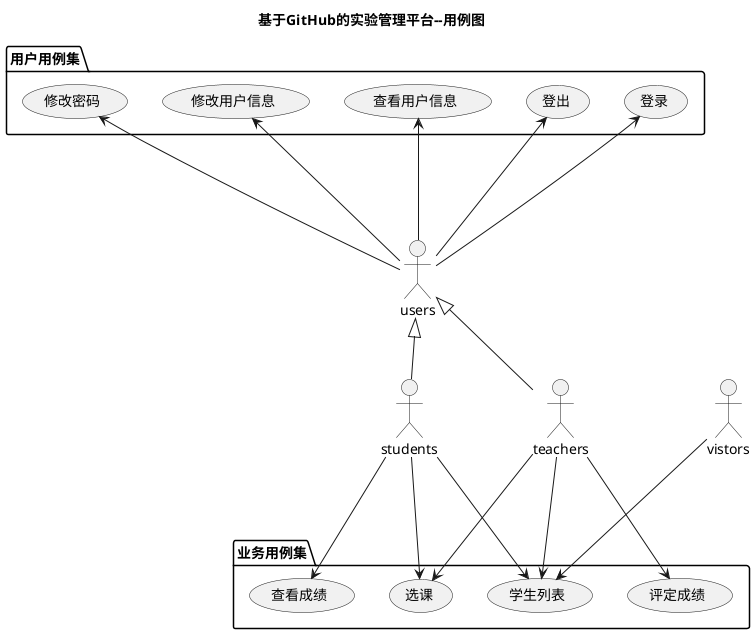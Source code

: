 @startuml
title 基于GitHub的实验管理平台--用例图
actor teachers
actor students
actor users
actor vistors
users <|-- teachers
users <|-- students

package 用户用例集 {
users --up-> (登录)
users --up-> (登出)
users --up-> (查看用户信息)
users --up-> (修改用户信息)
users --up-> (修改密码)
}
package 业务用例集 {
teachers ---> (评定成绩)
teachers ---> (学生列表)
students ---> (学生列表)
students ---> (查看成绩)
students ---> (选课)
teachers---> (选课)
vistors--->(学生列表)
}

@enduml